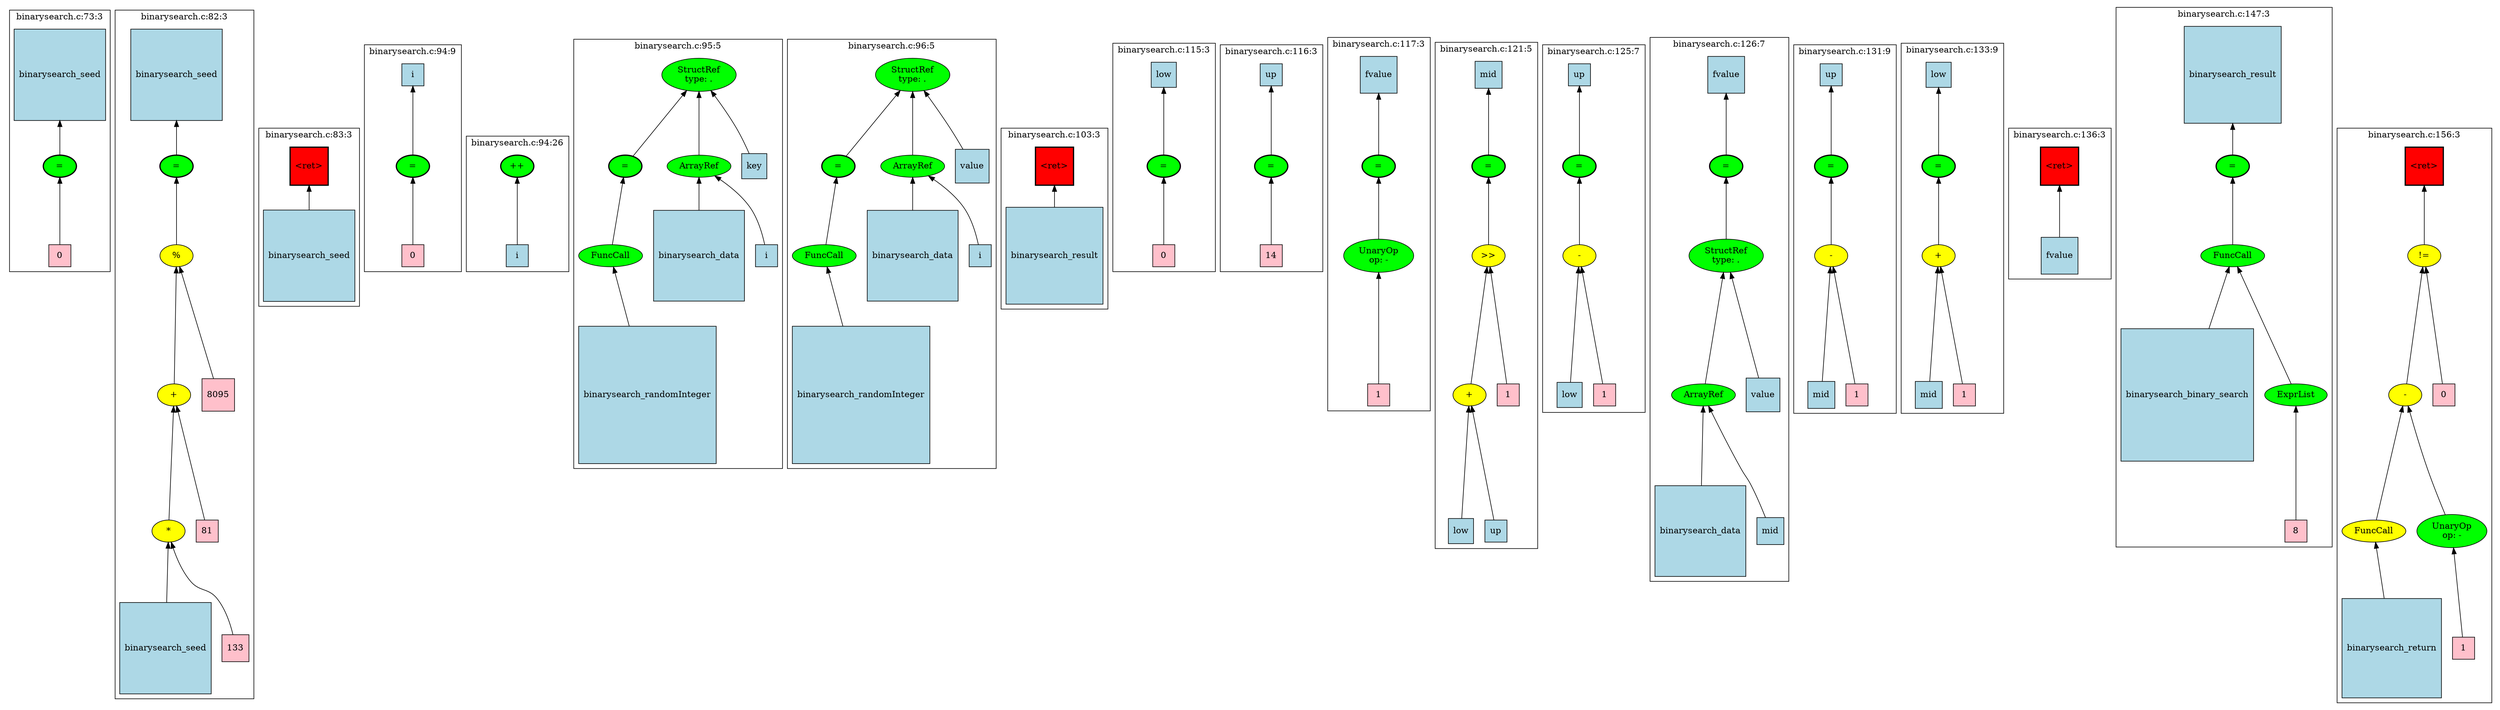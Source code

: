 strict graph "" {
	graph [bb="0,0,3314,942",
		newrank=true
	];
	node [label="\N"];
	{
		graph [rank=same,
			rankdir=LR
		];
		rank2	[height=0.5,
			label="",
			pos="1.5,718.5",
			style=invis,
			width=0.013889];
		87	[fillcolor=green,
			height=0.5,
			label="=",
			pos="77.5,718.5",
			style="filled,bold",
			width=0.75];
		rank2 -- 87	[pos="2.0938,718.5 18.196,718.5 34.299,718.5 50.401,718.5",
			style=invis];
		100	[fillcolor=green,
			height=0.5,
			label="=",
			pos="229.5,718.5",
			style="filled,bold",
			width=0.75];
		87 -- 100	[pos="104.52,718.5 137.06,718.5 169.61,718.5 202.16,718.5",
			style=invis];
		109	[fillcolor=red,
			height=0.65278,
			label="\<ret\>",
			pos="413.5,718.5",
			shape=square,
			style="filled,bold",
			width=0.65278];
		100 -- 109	[pos="256.81,718.5 301.19,718.5 345.56,718.5 389.94,718.5",
			style=invis];
		128	[fillcolor=green,
			height=0.5,
			label="=",
			pos="548.5,718.5",
			style="filled,bold",
			width=0.75];
		109 -- 128	[pos="437.23,718.5 465.19,718.5 493.15,718.5 521.12,718.5",
			style=invis];
		134	[fillcolor=green,
			height=0.5,
			label="++",
			pos="683.5,718.5",
			style="filled,bold",
			width=0.75];
		128 -- 134	[pos="575.66,718.5 602.48,718.5 629.3,718.5 656.12,718.5",
			style=invis];
		137	[fillcolor=green,
			height=0.5,
			label="=",
			pos="821.5,718.5",
			style="filled,bold",
			width=0.75];
		134 -- 137	[pos="710.72,718.5 738.56,718.5 766.4,718.5 794.24,718.5",
			style=invis];
		145	[fillcolor=green,
			height=0.5,
			label="=",
			pos="1118.5,718.5",
			style="filled,bold",
			width=0.75];
		137 -- 145	[pos="831.26,735.56 841.43,751.06 859.01,772.23 881.5,777 898.78,780.67 1023.2,780.67 1040.5,777 1067.2,771.34 1091.1,749.66 1105.3,734.35",
			style=invis];
		163	[fillcolor=red,
			height=0.65278,
			label="\<ret\>",
			pos="1419.5,718.5",
			shape=square,
			style="filled,bold",
			width=0.65278];
		145 -- 163	[pos="1128.3,735.56 1138.4,751.06 1156,772.23 1178.5,777 1195.8,780.67 1320.2,780.67 1337.5,777 1360.6,772.1 1382.1,756.1 1397.3,742.07",
			style=invis];
		187	[fillcolor=green,
			height=0.5,
			label="=",
			pos="1561.5,718.5",
			style="filled,bold",
			width=0.75];
		163 -- 187	[pos="1443.1,718.5 1473.5,718.5 1503.8,718.5 1534.2,718.5",
			style=invis];
		190	[fillcolor=green,
			height=0.5,
			label="=",
			pos="1699.5,718.5",
			style="filled,bold",
			width=0.75];
		187 -- 190	[pos="1588.7,718.5 1616.6,718.5 1644.4,718.5 1672.2,718.5",
			style=invis];
		193	[fillcolor=green,
			height=0.5,
			label="=",
			pos="1837.5,718.5",
			style="filled,bold",
			width=0.75];
		190 -- 193	[pos="1726.7,718.5 1754.6,718.5 1782.4,718.5 1810.2,718.5",
			style=invis];
		203	[fillcolor=green,
			height=0.5,
			label="=",
			pos="1976.5,718.5",
			style="filled,bold",
			width=0.75];
		193 -- 203	[pos="1864.6,718.5 1892.9,718.5 1921.2,718.5 1949.4,718.5",
			style=invis];
		219	[fillcolor=green,
			height=0.5,
			label="=",
			pos="2106.5,718.5",
			style="filled,bold",
			width=0.75];
		203 -- 219	[pos="2003.7,718.5 2028.8,718.5 2054,718.5 2079.2,718.5",
			style=invis];
		224	[fillcolor=green,
			height=0.5,
			label="=",
			pos="2288.5,718.5",
			style="filled,bold",
			width=0.75];
		219 -- 224	[pos="2133.5,718.5 2176.1,718.5 2218.7,718.5 2261.3,718.5",
			style=invis];
		239	[fillcolor=green,
			height=0.5,
			label="=",
			pos="2440.5,718.5",
			style="filled,bold",
			width=0.75];
		224 -- 239	[pos="2315.5,718.5 2348.1,718.5 2380.6,718.5 2413.2,718.5",
			style=invis];
		244	[fillcolor=green,
			height=0.5,
			label="=",
			pos="2578.5,718.5",
			style="filled,bold",
			width=0.75];
		239 -- 244	[pos="2467.7,718.5 2495.6,718.5 2523.4,718.5 2551.2,718.5",
			style=invis];
		249	[fillcolor=red,
			height=0.65278,
			label="\<ret\>",
			pos="2723.5,718.5",
			shape=square,
			style="filled,bold",
			width=0.65278];
		244 -- 249	[pos="2605.7,718.5 2637,718.5 2668.3,718.5 2699.6,718.5",
			style=invis];
		262	[fillcolor=green,
			height=0.5,
			label="=",
			pos="2950.5,718.5",
			style="filled,bold",
			width=0.75];
		249 -- 262	[pos="2747.4,718.5 2806,718.5 2864.6,718.5 2923.1,718.5",
			style=invis];
		282	[fillcolor=red,
			height=0.65278,
			label="\<ret\>",
			pos="3209.5,718.5",
			shape=square,
			style="filled,bold",
			width=0.65278];
		262 -- 282	[pos="2977.6,718.5 3047,718.5 3116.5,718.5 3185.9,718.5",
			style=invis];
		end	[height=0.5,
			label="",
			pos="3313.5,718.5",
			style=invis,
			width=0.013889];
		282 -- end	[pos="3233.1,718.5 3259.7,718.5 3286.3,718.5 3312.9,718.5",
			style=invis];
	}
	subgraph cluster145 {
		graph [bb="1053.5,320,1342.5,899.87",
			label="binarysearch.c:96:5",
			lheight=0.21,
			lp="1198,888.37",
			lwidth=1.49
		];
		145;
		151	[fillcolor=green,
			height=0.5,
			label=FuncCall,
			pos="1104.5,598",
			style=filled,
			width=1.1916];
		145 -- 151	[dir=back,
			pos="s,1116.5,700.52 1115.3,690.48 1112.6,667.71 1108.9,635.82 1106.5,616.33"];
		152	[fillcolor=lightblue,
			height=2.4028,
			label=binarysearch_randomInteger,
			pos="1148.5,414.5",
			shape=square,
			style=filled,
			width=2.4028];
		151 -- 152	[dir=back,
			pos="s,1108.6,579.92 1111.1,569.96 1115.5,551.56 1121.7,526.1 1127.7,501.15"];
		146	[fillcolor=green,
			height=0.74639,
			label="StructRef
type: .",
			pos="1222.5,842",
			style=filled,
			width=1.3356];
		146 -- 145	[dir=back,
			pos="s,1202.4,817.57 1195.7,809.71 1175,785.52 1147.3,753.09 1131.3,734.43"];
		147	[fillcolor=green,
			height=0.5,
			label=ArrayRef,
			pos="1222.5,718.5",
			style=filled,
			width=1.2277];
		146 -- 147	[dir=back,
			pos="s,1222.5,814.94 1222.5,804.68 1222.5,782.11 1222.5,754.14 1222.5,736.55"];
		150	[fillcolor=lightblue,
			height=0.63889,
			label=value,
			pos="1307.5,718.5",
			shape=square,
			style=filled,
			width=0.63889];
		146 -- 150	[dir=back,
			pos="s,1242.1,817.31 1248.4,809.43 1257.3,798.16 1267.1,785.22 1275.5,773 1282.3,763 1289.3,751.51 1295,741.75"];
		148	[fillcolor=lightblue,
			height=1.5972,
			label=binarysearch_data,
			pos="1222.5,598",
			shape=square,
			style=filled,
			width=1.5972];
		147 -- 148	[dir=back,
			pos="s,1222.5,700.27 1222.5,690.24 1222.5,679.9 1222.5,667.69 1222.5,655.63"];
		149	[fillcolor=lightblue,
			height=0.5,
			label=i,
			pos="1316.5,598",
			shape=square,
			style=filled,
			width=0.5];
		147 -- 149	[dir=back,
			pos="s,1244,702.58 1252.1,696.31 1264.8,686.11 1279.1,673.04 1289.5,659 1299.2,645.88 1306.5,628.69 1311,616.08"];
	}
	subgraph cluster224 {
		graph [bb="2186.5,169,2374.5,898",
			label="binarysearch.c:126:7",
			lheight=0.21,
			lp="2280.5,886.5",
			lwidth=1.58
		];
		224;
		226	[fillcolor=green,
			height=0.74639,
			label="StructRef
type: .",
			pos="2288.5,598",
			style=filled,
			width=1.3356];
		224 -- 226	[dir=back,
			pos="s,2288.5,700.27 2288.5,690.15 2288.5,670.54 2288.5,644.29 2288.5,625"];
		227	[fillcolor=green,
			height=0.5,
			label=ArrayRef,
			pos="2255.5,414.5",
			style=filled,
			width=1.2277];
		226 -- 227	[dir=back,
			pos="s,2283.8,571 2282,561.14 2274.9,522.34 2264,462.09 2258.6,432.74"];
		230	[fillcolor=lightblue,
			height=0.63889,
			label=value,
			pos="2340.5,414.5",
			shape=square,
			style=filled,
			width=0.63889];
		226 -- 230	[dir=back,
			pos="s,2295.8,571.38 2298.7,561.57 2309.2,524.79 2325.3,468.43 2334.2,437.57"];
		228	[fillcolor=lightblue,
			height=1.5972,
			label=binarysearch_data,
			pos="2252.5,234.5",
			shape=square,
			style=filled,
			width=1.5972];
		227 -- 228	[dir=back,
			pos="s,2255.2,396.43 2255,386.25 2254.6,361.28 2254,323.52 2253.5,292.04"];
		229	[fillcolor=lightblue,
			height=0.52778,
			label=mid,
			pos="2347.5,234.5",
			shape=square,
			style=filled,
			width=0.52778];
		227 -- 229	[dir=back,
			pos="s,2264.5,396.66 2269.4,387.65 2282.4,363.12 2302.5,325.17 2319.5,292 2326,279.23 2333.2,264.73 2338.7,253.62"];
		225	[fillcolor=lightblue,
			height=0.69444,
			label=fvalue,
			pos="2288.5,842",
			shape=square,
			style=filled,
			width=0.69444];
		225 -- 224	[dir=back,
			pos="s,2288.5,817 2288.5,806.69 2288.5,783.89 2288.5,754.92 2288.5,736.78"];
	}
	subgraph cluster187 {
		graph [bb="1496.5,572,1626.5,891.5",
			label="binarysearch.c:115:3",
			lheight=0.21,
			lp="1561.5,880",
			lwidth=1.58
		];
		187;
		189	[fillcolor=pink,
			height=0.5,
			label=0,
			pos="1561.5,598",
			shape=square,
			style=filled,
			width=0.5];
		187 -- 189	[dir=back,
			pos="s,1561.5,700.27 1561.5,690.21 1561.5,667.43 1561.5,635.66 1561.5,616.25"];
		188	[fillcolor=lightblue,
			height=0.51389,
			label=low,
			pos="1561.5,842",
			shape=square,
			style=filled,
			width=0.51389];
		188 -- 187	[dir=back,
			pos="s,1561.5,823.33 1561.5,813.27 1561.5,789.74 1561.5,756.72 1561.5,736.8"];
	}
	subgraph cluster219 {
		graph [bb="2048.5,388,2178.5,891",
			label="binarysearch.c:125:7",
			lheight=0.21,
			lp="2113.5,879.5",
			lwidth=1.58
		];
		219;
		221	[fillcolor=yellow,
			height=0.5,
			label="-",
			pos="2106.5,598",
			style=filled,
			width=0.75];
		219 -- 221	[dir=back,
			pos="s,2106.5,700.27 2106.5,690.21 2106.5,667.43 2106.5,635.66 2106.5,616.25"];
		222	[fillcolor=lightblue,
			height=0.51389,
			label=low,
			pos="2086.5,414.5",
			shape=square,
			style=filled,
			width=0.51389];
		221 -- 222	[dir=back,
			pos="s,2104.6,579.92 2103.5,569.67 2099.3,531.95 2092,464.98 2088.4,433.2"];
		223	[fillcolor=pink,
			height=0.5,
			label=1,
			pos="2141.5,414.5",
			shape=square,
			style=filled,
			width=0.5];
		221 -- 223	[dir=back,
			pos="s,2109.8,579.92 2111.7,570.1 2119,532.25 2132.1,464.35 2138.2,432.66"];
		220	[fillcolor=lightblue,
			height=0.5,
			label=up,
			pos="2106.5,842",
			shape=square,
			style=filled,
			width=0.5];
		220 -- 219	[dir=back,
			pos="s,2106.5,823.85 2106.5,813.76 2106.5,790.11 2106.5,756.6 2106.5,736.56"];
	}
	subgraph cluster137 {
		graph [bb="756.5,320,1045.5,899.87",
			label="binarysearch.c:95:5",
			lheight=0.21,
			lp="901,888.37",
			lwidth=1.49
		];
		137;
		143	[fillcolor=green,
			height=0.5,
			label=FuncCall,
			pos="807.5,598",
			style=filled,
			width=1.1916];
		137 -- 143	[dir=back,
			pos="s,819.49,700.52 818.31,690.48 815.62,667.71 811.85,635.82 809.55,616.33"];
		144	[fillcolor=lightblue,
			height=2.4028,
			label=binarysearch_randomInteger,
			pos="851.5,414.5",
			shape=square,
			style=filled,
			width=2.4028];
		143 -- 144	[dir=back,
			pos="s,811.64,579.92 814.05,569.96 818.52,551.56 824.69,526.1 830.74,501.15"];
		138	[fillcolor=green,
			height=0.74639,
			label="StructRef
type: .",
			pos="925.5,842",
			style=filled,
			width=1.3356];
		138 -- 137	[dir=back,
			pos="s,905.45,817.57 898.72,809.71 878.01,785.52 850.25,753.09 834.28,734.43"];
		139	[fillcolor=green,
			height=0.5,
			label=ArrayRef,
			pos="925.5,718.5",
			style=filled,
			width=1.2277];
		138 -- 139	[dir=back,
			pos="s,925.5,814.94 925.5,804.68 925.5,782.11 925.5,754.14 925.5,736.55"];
		142	[fillcolor=lightblue,
			height=0.5,
			label=key,
			pos="1005.5,718.5",
			shape=square,
			style=filled,
			width=0.5];
		138 -- 142	[dir=back,
			pos="s,945.83,817.29 952.13,809.48 961.01,798.31 970.64,785.41 978.5,773 985.85,761.4 992.8,747.54 997.81,736.83"];
		140	[fillcolor=lightblue,
			height=1.5972,
			label=binarysearch_data,
			pos="925.5,598",
			shape=square,
			style=filled,
			width=1.5972];
		139 -- 140	[dir=back,
			pos="s,925.5,700.27 925.5,690.24 925.5,679.9 925.5,667.69 925.5,655.63"];
		141	[fillcolor=lightblue,
			height=0.5,
			label=i,
			pos="1019.5,598",
			shape=square,
			style=filled,
			width=0.5];
		139 -- 141	[dir=back,
			pos="s,946.99,702.58 955.07,696.31 967.78,686.11 982.09,673.04 992.5,659 1002.2,645.88 1009.5,628.69 1014,616.08"];
	}
	subgraph cluster134 {
		graph [bb="618.5,572,748.5,767.5",
			label="binarysearch.c:94:26",
			lheight=0.21,
			lp="683.5,756",
			lwidth=1.58
		];
		134;
		135	[fillcolor=lightblue,
			height=0.5,
			label=i,
			pos="683.5,598",
			shape=square,
			style=filled,
			width=0.5];
		134 -- 135	[dir=back,
			pos="s,683.5,700.27 683.5,690.21 683.5,667.43 683.5,635.66 683.5,616.25"];
	}
	subgraph cluster128 {
		graph [bb="487.5,572,610.5,891",
			label="binarysearch.c:94:9",
			lheight=0.21,
			lp="549,879.5",
			lwidth=1.49
		];
		128;
		130	[fillcolor=pink,
			height=0.5,
			label=0,
			pos="548.5,598",
			shape=square,
			style=filled,
			width=0.5];
		128 -- 130	[dir=back,
			pos="s,548.5,700.27 548.5,690.21 548.5,667.43 548.5,635.66 548.5,616.25"];
		129	[fillcolor=lightblue,
			height=0.5,
			label=i,
			pos="548.5,842",
			shape=square,
			style=filled,
			width=0.5];
		129 -- 128	[dir=back,
			pos="s,548.5,823.85 548.5,813.76 548.5,790.11 548.5,756.6 548.5,736.56"];
	}
	subgraph cluster109 {
		graph [bb="347.5,532,479.5,773",
			label="binarysearch.c:83:3",
			lheight=0.21,
			lp="413.5,761.5",
			lwidth=1.49
		];
		109;
		110	[fillcolor=lightblue,
			height=1.6111,
			label=binarysearch_seed,
			pos="413.5,598",
			shape=square,
			style=filled,
			width=1.6111];
		109 -- 110	[dir=back,
			pos="s,413.5,694.93 413.5,684.69 413.5,675.83 413.5,665.97 413.5,656.2"];
	}
	subgraph cluster163 {
		graph [bb="1350.5,529,1488.5,773",
			label="binarysearch.c:103:3",
			lheight=0.21,
			lp="1419.5,761.5",
			lwidth=1.58
		];
		163;
		164	[fillcolor=lightblue,
			height=1.6944,
			label=binarysearch_result,
			pos="1419.5,598",
			shape=square,
			style=filled,
			width=1.6944];
		163 -- 164	[dir=back,
			pos="s,1419.5,694.93 1419.5,684.66 1419.5,676.71 1419.5,667.97 1419.5,659.2"];
	}
	subgraph cluster203 {
		graph [bb="1910.5,208,2040.5,892",
			label="binarysearch.c:121:5",
			lheight=0.21,
			lp="1975.5,880.5",
			lwidth=1.58
		];
		203;
		205	[fillcolor=yellow,
			height=0.5,
			label=">>",
			pos="1976.5,598",
			style=filled,
			width=0.75];
		203 -- 205	[dir=back,
			pos="s,1976.5,700.27 1976.5,690.21 1976.5,667.43 1976.5,635.66 1976.5,616.25"];
		206	[fillcolor=yellow,
			height=0.5,
			label="+",
			pos="1948.5,414.5",
			style=filled,
			width=0.75];
		205 -- 206	[dir=back,
			pos="s,1973.9,579.92 1972.3,569.61 1966.4,531.67 1956,464.21 1951.1,432.66"];
		209	[fillcolor=pink,
			height=0.5,
			label=1,
			pos="2011.5,414.5",
			shape=square,
			style=filled,
			width=0.5];
		205 -- 209	[dir=back,
			pos="s,1979.8,579.92 1981.7,570.1 1989,532.25 2002.1,464.35 2008.2,432.66"];
		207	[fillcolor=lightblue,
			height=0.51389,
			label=low,
			pos="1942.5,234.5",
			shape=square,
			style=filled,
			width=0.51389];
		206 -- 207	[dir=back,
			pos="s,1947.9,396.43 1947.6,386.37 1946.3,349.38 1944.1,284.2 1943.1,253.04"];
		208	[fillcolor=lightblue,
			height=0.5,
			label=up,
			pos="1997.5,234.5",
			shape=square,
			style=filled,
			width=0.5];
		206 -- 208	[dir=back,
			pos="s,1953.1,396.75 1955.9,386.67 1966.1,349.56 1984.2,283.65 1992.8,252.59"];
		204	[fillcolor=lightblue,
			height=0.52778,
			label=mid,
			pos="1976.5,842",
			shape=square,
			style=filled,
			width=0.52778];
		204 -- 203	[dir=back,
			pos="s,1976.5,822.81 1976.5,812.72 1976.5,789.16 1976.5,756.39 1976.5,736.63"];
	}
	subgraph cluster100 {
		graph [bb="151.5,12.5,339.5,931",
			label="binarysearch.c:82:3",
			lheight=0.21,
			lp="245.5,919.5",
			lwidth=1.49
		];
		100;
		102	[fillcolor=yellow,
			height=0.5,
			label="%",
			pos="229.5,598",
			style=filled,
			width=0.75];
		100 -- 102	[dir=back,
			pos="s,229.5,700.27 229.5,690.21 229.5,667.43 229.5,635.66 229.5,616.25"];
		103	[fillcolor=yellow,
			height=0.5,
			label="+",
			pos="226.5,414.5",
			style=filled,
			width=0.75];
		102 -- 103	[dir=back,
			pos="s,229.22,579.92 229.05,569.61 228.42,531.67 227.31,464.21 226.78,432.66"];
		108	[fillcolor=pink,
			height=0.61111,
			label=8095,
			pos="293.5,414.5",
			shape=square,
			style=filled,
			width=0.61111];
		102 -- 108	[dir=back,
			pos="s,235.41,580.25 238.89,570.38 251.68,534.09 274.35,469.81 286.05,436.63"];
		104	[fillcolor=yellow,
			height=0.5,
			label="*",
			pos="220.5,234.5",
			style=filled,
			width=0.75];
		103 -- 104	[dir=back,
			pos="s,225.92,396.43 225.58,386.31 224.33,349.11 222.12,283.44 221.07,252.52"];
		107	[fillcolor=pink,
			height=0.5,
			label=81,
			pos="283.5,234.5",
			shape=square,
			style=filled,
			width=0.5];
		103 -- 107	[dir=back,
			pos="s,231.86,396.75 234.94,387.15 246.79,350.13 268.04,283.78 278.03,252.59"];
		101	[fillcolor=lightblue,
			height=1.6111,
			label=binarysearch_seed,
			pos="229.5,842",
			shape=square,
			style=filled,
			width=1.6111];
		101 -- 100	[dir=back,
			pos="s,229.5,783.81 229.5,773.71 229.5,759.89 229.5,746.53 229.5,736.53"];
		105	[fillcolor=lightblue,
			height=1.6111,
			label=binarysearch_seed,
			pos="217.5,78.5",
			shape=square,
			style=filled,
			width=1.6111];
		104 -- 105	[dir=back,
			pos="s,220.17,216.43 219.97,206.28 219.59,187.04 219.08,160.53 218.61,136.72"];
		106	[fillcolor=pink,
			height=0.51389,
			label=133,
			pos="312.5,78.5",
			shape=square,
			style=filled,
			width=0.51389];
		104 -- 106	[dir=back,
			pos="s,228.07,217.1 232.72,207.87 239.07,195.61 247.41,181.03 256.5,169 267.11,154.96 274.47,155.46 284.5,141 293.99,127.31 301.57,109.89 \
306.44,97.081"];
	}
	subgraph cluster193 {
		graph [bb="1772.5,388.5,1902.5,898",
			label="binarysearch.c:117:3",
			lheight=0.21,
			lp="1837.5,886.5",
			lwidth=1.58
		];
		193;
		195	[fillcolor=green,
			height=0.74639,
			label="UnaryOp
op: -",
			pos="1837.5,598",
			style=filled,
			width=1.316];
		193 -- 195	[dir=back,
			pos="s,1837.5,700.27 1837.5,690.15 1837.5,670.54 1837.5,644.29 1837.5,625"];
		196	[fillcolor=pink,
			height=0.5,
			label=1,
			pos="1837.5,414.5",
			shape=square,
			style=filled,
			width=0.5];
		195 -- 196	[dir=back,
			pos="s,1837.5,571 1837.5,560.65 1837.5,521.83 1837.5,461.96 1837.5,432.74"];
		194	[fillcolor=lightblue,
			height=0.69444,
			label=fvalue,
			pos="1837.5,842",
			shape=square,
			style=filled,
			width=0.69444];
		194 -- 193	[dir=back,
			pos="s,1837.5,817 1837.5,806.69 1837.5,783.89 1837.5,754.92 1837.5,736.78"];
	}
	subgraph cluster87 {
		graph [bb="11.5,572,143.5,931",
			label="binarysearch.c:73:3",
			lheight=0.21,
			lp="77.5,919.5",
			lwidth=1.49
		];
		87;
		89	[fillcolor=pink,
			height=0.5,
			label=0,
			pos="77.5,598",
			shape=square,
			style=filled,
			width=0.5];
		87 -- 89	[dir=back,
			pos="s,77.5,700.27 77.5,690.21 77.5,667.43 77.5,635.66 77.5,616.25"];
		88	[fillcolor=lightblue,
			height=1.6111,
			label=binarysearch_seed,
			pos="77.5,842",
			shape=square,
			style=filled,
			width=1.6111];
		88 -- 87	[dir=back,
			pos="s,77.5,783.81 77.5,773.71 77.5,759.89 77.5,746.53 77.5,736.53"];
	}
	subgraph cluster190 {
		graph [bb="1634.5,572,1764.5,891",
			label="binarysearch.c:116:3",
			lheight=0.21,
			lp="1699.5,879.5",
			lwidth=1.58
		];
		190;
		192	[fillcolor=pink,
			height=0.5,
			label=14,
			pos="1699.5,598",
			shape=square,
			style=filled,
			width=0.5];
		190 -- 192	[dir=back,
			pos="s,1699.5,700.27 1699.5,690.21 1699.5,667.43 1699.5,635.66 1699.5,616.25"];
		191	[fillcolor=lightblue,
			height=0.5,
			label=up,
			pos="1699.5,842",
			shape=square,
			style=filled,
			width=0.5];
		191 -- 190	[dir=back,
			pos="s,1699.5,823.85 1699.5,813.76 1699.5,790.11 1699.5,756.6 1699.5,736.56"];
	}
	subgraph cluster239 {
		graph [bb="2382.5,387.5,2512.5,891",
			label="binarysearch.c:131:9",
			lheight=0.21,
			lp="2447.5,879.5",
			lwidth=1.58
		];
		239;
		241	[fillcolor=yellow,
			height=0.5,
			label="-",
			pos="2440.5,598",
			style=filled,
			width=0.75];
		239 -- 241	[dir=back,
			pos="s,2440.5,700.27 2440.5,690.21 2440.5,667.43 2440.5,635.66 2440.5,616.25"];
		242	[fillcolor=lightblue,
			height=0.52778,
			label=mid,
			pos="2420.5,414.5",
			shape=square,
			style=filled,
			width=0.52778];
		241 -- 242	[dir=back,
			pos="s,2438.6,579.92 2437.5,569.73 2433.4,532.23 2426,465.75 2422.5,433.74"];
		243	[fillcolor=pink,
			height=0.5,
			label=1,
			pos="2475.5,414.5",
			shape=square,
			style=filled,
			width=0.5];
		241 -- 243	[dir=back,
			pos="s,2443.8,579.92 2445.7,570.1 2453,532.25 2466.1,464.35 2472.2,432.66"];
		240	[fillcolor=lightblue,
			height=0.5,
			label=up,
			pos="2440.5,842",
			shape=square,
			style=filled,
			width=0.5];
		240 -- 239	[dir=back,
			pos="s,2440.5,823.85 2440.5,813.76 2440.5,790.11 2440.5,756.6 2440.5,736.56"];
	}
	subgraph cluster244 {
		graph [bb="2520.5,387.5,2650.5,891.5",
			label="binarysearch.c:133:9",
			lheight=0.21,
			lp="2585.5,880",
			lwidth=1.58
		];
		244;
		246	[fillcolor=yellow,
			height=0.5,
			label="+",
			pos="2578.5,598",
			style=filled,
			width=0.75];
		244 -- 246	[dir=back,
			pos="s,2578.5,700.27 2578.5,690.21 2578.5,667.43 2578.5,635.66 2578.5,616.25"];
		247	[fillcolor=lightblue,
			height=0.52778,
			label=mid,
			pos="2558.5,414.5",
			shape=square,
			style=filled,
			width=0.52778];
		246 -- 247	[dir=back,
			pos="s,2576.6,579.92 2575.5,569.73 2571.4,532.23 2564,465.75 2560.5,433.74"];
		248	[fillcolor=pink,
			height=0.5,
			label=1,
			pos="2613.5,414.5",
			shape=square,
			style=filled,
			width=0.5];
		246 -- 248	[dir=back,
			pos="s,2581.8,579.92 2583.7,570.1 2591,532.25 2604.1,464.35 2610.2,432.66"];
		245	[fillcolor=lightblue,
			height=0.51389,
			label=low,
			pos="2578.5,842",
			shape=square,
			style=filled,
			width=0.51389];
		245 -- 244	[dir=back,
			pos="s,2578.5,823.33 2578.5,813.27 2578.5,789.74 2578.5,756.72 2578.5,736.8"];
	}
	subgraph cluster249 {
		graph [bb="2658.5,565,2788.5,773",
			label="binarysearch.c:136:3",
			lheight=0.21,
			lp="2723.5,761.5",
			lwidth=1.58
		];
		249;
		250	[fillcolor=lightblue,
			height=0.69444,
			label=fvalue,
			pos="2723.5,598",
			shape=square,
			style=filled,
			width=0.69444];
		249 -- 250	[dir=back,
			pos="s,2723.5,694.93 2723.5,684.66 2723.5,665.16 2723.5,640.85 2723.5,623.11"];
	}
	subgraph cluster262 {
		graph [bb="2796.5,208.5,3082.5,934",
			label="binarysearch.c:147:3",
			lheight=0.21,
			lp="2939.5,922.5",
			lwidth=1.58
		];
		262;
		264	[fillcolor=green,
			height=0.5,
			label=FuncCall,
			pos="2950.5,598",
			style=filled,
			width=1.1916];
		262 -- 264	[dir=back,
			pos="s,2950.5,700.27 2950.5,690.21 2950.5,667.43 2950.5,635.66 2950.5,616.25"];
		265	[fillcolor=lightblue,
			height=2.3333,
			label=binarysearch_binary_search,
			pos="2888.5,414.5",
			shape=square,
			style=filled,
			width=2.3333];
		264 -- 265	[dir=back,
			pos="s,2944.7,579.92 2941.4,570.44 2934.9,551.37 2925.8,524.55 2916.9,498.57"];
		266	[fillcolor=green,
			height=0.5,
			label=ExprList,
			pos="3032.5,414.5",
			style=filled,
			width=1.1555];
		264 -- 266	[dir=back,
			pos="s,2958.1,580.25 2962.3,570.89 2979.4,533.02 3010.6,463.92 3025,432.21"];
		267	[fillcolor=pink,
			height=0.5,
			label=8,
			pos="3032.5,234.5",
			shape=square,
			style=filled,
			width=0.5];
		266 -- 267	[dir=back,
			pos="s,3032.5,396.43 3032.5,386.31 3032.5,349.11 3032.5,283.44 3032.5,252.52"];
		263	[fillcolor=lightblue,
			height=1.6944,
			label=binarysearch_result,
			pos="2950.5,842",
			shape=square,
			style=filled,
			width=1.6944];
		263 -- 262	[dir=back,
			pos="s,2950.5,780.96 2950.5,770.71 2950.5,758.02 2950.5,745.89 2950.5,736.63"];
	}
	subgraph cluster282 {
		graph [bb="3090.5,8,3304.5,773",
			label="binarysearch.c:156:3",
			lheight=0.21,
			lp="3197.5,761.5",
			lwidth=1.58
		];
		282;
		283	[fillcolor=yellow,
			height=0.5,
			label="!=",
			pos="3209.5,598",
			style=filled,
			width=0.75];
		282 -- 283	[dir=back,
			pos="s,3209.5,694.93 3209.5,684.9 3209.5,662.64 3209.5,634.04 3209.5,616.11"];
		284	[fillcolor=yellow,
			height=0.5,
			label="-",
			pos="3178.5,414.5",
			style=filled,
			width=0.75];
		283 -- 284	[dir=back,
			pos="s,3206.6,579.92 3204.8,569.58 3198.3,531.53 3186.8,463.83 3181.4,432.4"];
		289	[fillcolor=pink,
			height=0.5,
			label=0,
			pos="3241.5,414.5",
			shape=square,
			style=filled,
			width=0.5];
		283 -- 289	[dir=back,
			pos="s,3212.5,579.92 3214.3,569.61 3221,531.67 3232.9,464.21 3238.5,432.66"];
		285	[fillcolor=yellow,
			height=0.5,
			label=FuncCall,
			pos="3141.5,234.5",
			style=filled,
			width=1.1916];
		284 -- 285	[dir=back,
			pos="s,3175,396.43 3172.8,386.31 3165.1,349.11 3151.5,283.44 3145,252.52"];
		287	[fillcolor=green,
			height=0.74639,
			label="UnaryOp
op: -",
			pos="3249.5,234.5",
			style=filled,
			width=1.316];
		284 -- 287	[dir=back,
			pos="s,3184.7,396.9 3188.3,387.52 3195.4,368.72 3205.4,342.73 3214.5,320 3222.5,300.09 3231.8,277.68 3238.8,260.95"];
		286	[fillcolor=lightblue,
			height=1.7361,
			label=binarysearch_return,
			pos="3161.5,78.5",
			shape=square,
			style=filled,
			width=1.7361];
		285 -- 286	[dir=back,
			pos="s,3143.7,216.43 3145,206.36 3147.4,188.32 3150.5,163.88 3153.5,141.26"];
		288	[fillcolor=pink,
			height=0.5,
			label=1,
			pos="3260.5,78.5",
			shape=square,
			style=filled,
			width=0.5];
		287 -- 288	[dir=back,
			pos="s,3251.4,207.38 3252.1,197.16 3254.4,165.45 3257.5,120.82 3259.3,96.662"];
	}
	rank1	[height=0.5,
		label="",
		pos="0.5,842",
		style=invis,
		width=0.013889];
	rank1 -- rank2	[pos="0.63486,824.61 0.82572,801.42 1.1726,759.27 1.3641,736.01",
		style=invis];
}
